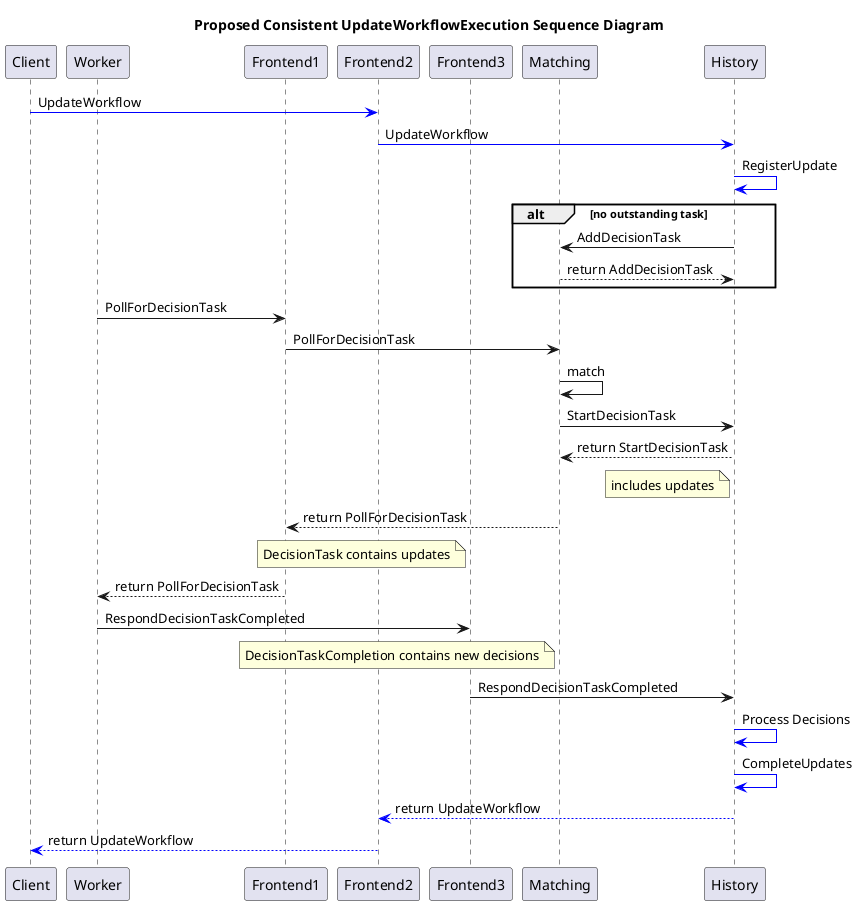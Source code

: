 // Copyright (c) 2017 Uber Technologies, Inc.
//
// Permission is hereby granted, free of charge, to any person obtaining a copy
// of this software and associated documentation files (the "Software"), to deal
// in the Software without restriction, including without limitation the rights
// to use, copy, modify, merge, publish, distribute, sublicense, and/or sell
// copies of the Software, and to permit persons to whom the Software is
// furnished to do so, subject to the following conditions:
//
// The above copyright notice and this permission notice shall be included in
// all copies or substantial portions of the Software.
//
// THE SOFTWARE IS PROVIDED "AS IS", WITHOUT WARRANTY OF ANY KIND, EXPRESS OR
// IMPLIED, INCLUDING BUT NOT LIMITED TO THE WARRANTIES OF MERCHANTABILITY,
// FITNESS FOR A PARTICULAR PURPOSE AND NONINFRINGEMENT. IN NO EVENT SHALL THE
// AUTHORS OR COPYRIGHT HOLDERS BE LIABLE FOR ANY CLAIM, DAMAGES OR OTHER
// LIABILITY, WHETHER IN AN ACTION OF CONTRACT, TORT OR OTHERWISE, ARISING FROM,
// OUT OF OR IN CONNECTION WITH THE SOFTWARE OR THE USE OR OTHER DEALINGS IN
// THE SOFTWARE.

@startuml
       title Proposed Consistent UpdateWorkflowExecution Sequence Diagram

       participant Client
       participant Worker
       participant Frontend1
       participant Frontend2
       participant Frontend3
       participant Matching

       Client -[#0000FF]> Frontend2: UpdateWorkflow
       Frontend2 -[#0000FF]> History: UpdateWorkflow
       History -[#0000FF]> History: RegisterUpdate

alt no outstanding task
       History -> Matching: AddDecisionTask
       Matching --> History: return AddDecisionTask
end

       Worker -> Frontend1: PollForDecisionTask
       Frontend1 -> Matching: PollForDecisionTask
       Matching -> Matching: match
       Matching -> History: StartDecisionTask
       History --> Matching: return StartDecisionTask
       note left of History: includes updates



       Matching --> Frontend1: return PollForDecisionTask
       note left of Frontend3: DecisionTask contains updates
       Frontend1 --> Worker: return PollForDecisionTask
       Worker -> Frontend3: RespondDecisionTaskCompleted
       note left of Matching: DecisionTaskCompletion contains new decisions

       Frontend3 -> History: RespondDecisionTaskCompleted

       History -[#0000FF]> History: Process Decisions
       History -[#0000FF]> History: CompleteUpdates

       History -[#0000FF]-> Frontend2: return UpdateWorkflow
       Frontend2 -[#0000FF]-> Client: return UpdateWorkflow
@enduml